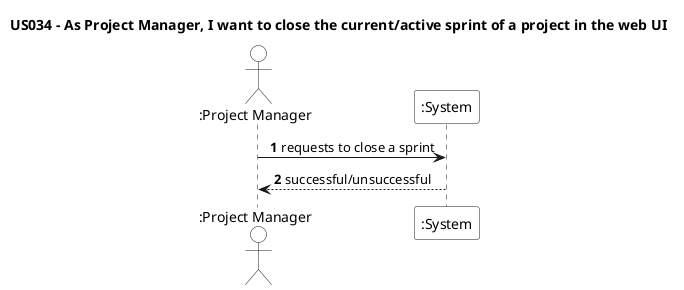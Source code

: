 @startuml

skinparam sequenceMessageAlign center
autonumber
title: US034 - As Project Manager, I want to close the current/active sprint of a project in the web UI
actor ":Project Manager" as ProjectManager #white
participant ":System" as System #white

ProjectManager -> System: requests to close a sprint

ProjectManager <-- System: successful/unsuccessful

@enduml